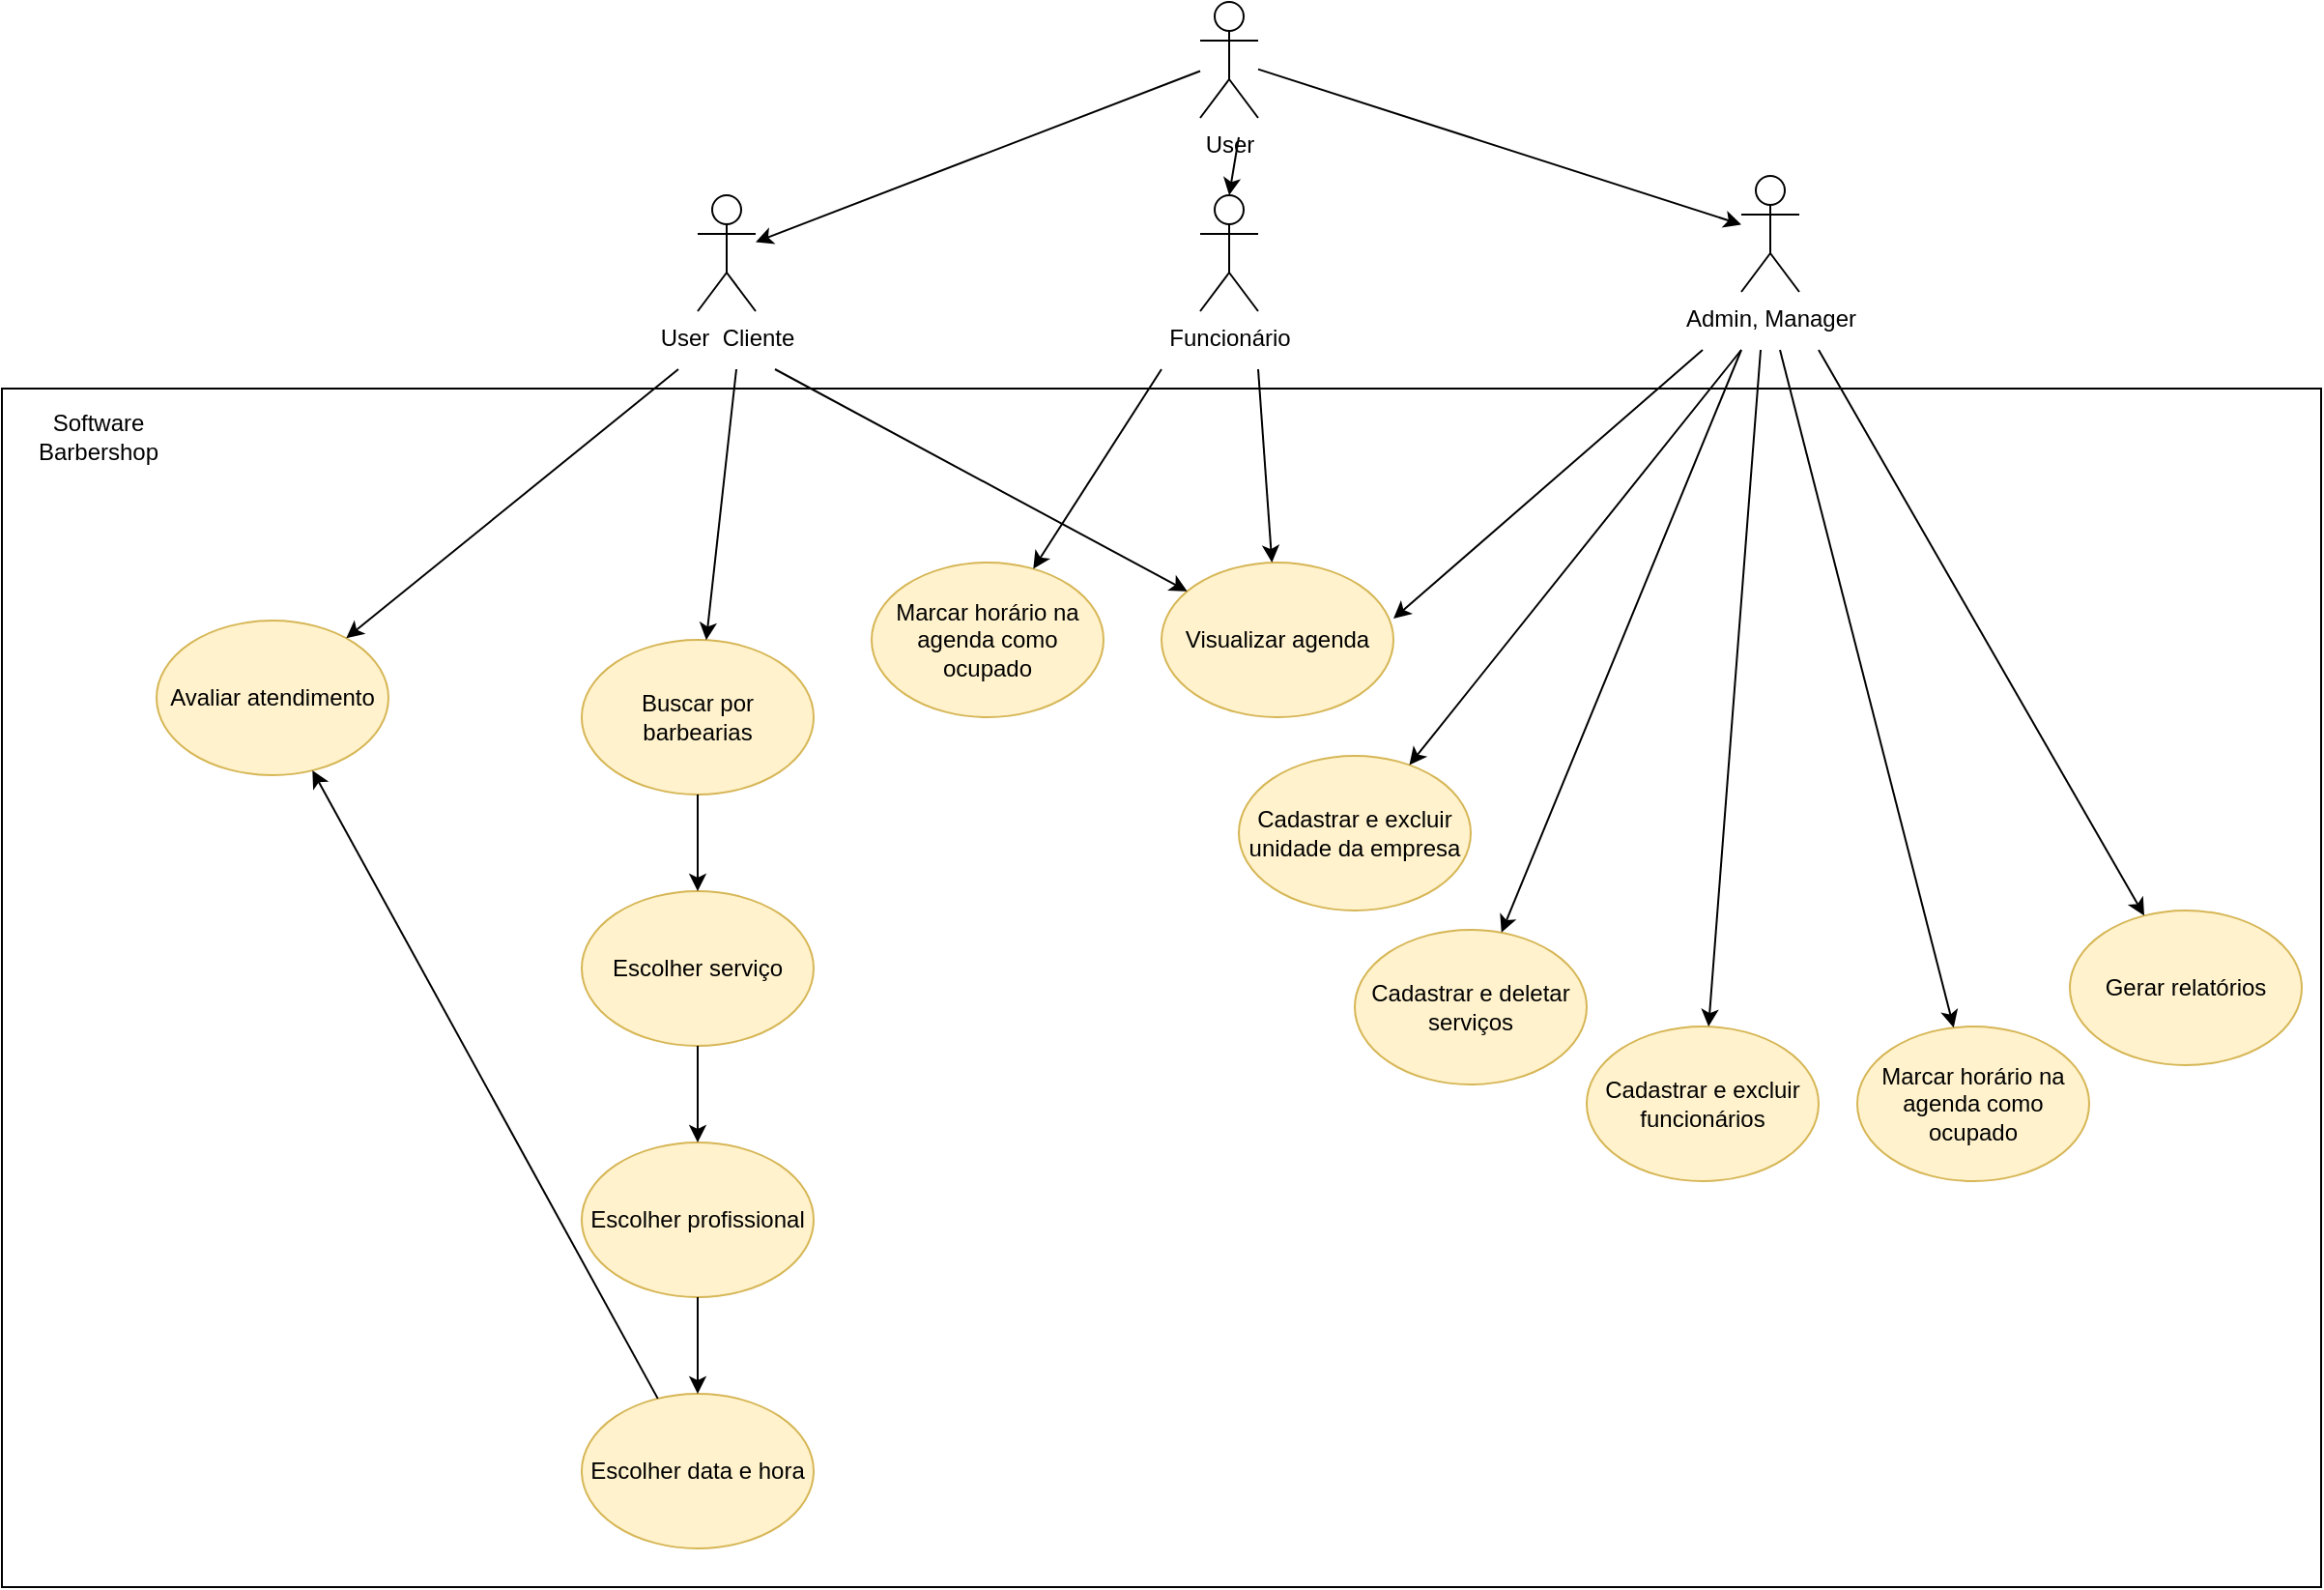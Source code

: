 <mxfile version="19.0.0" type="device"><diagram id="fTZKCbmYR-EqFly2R4K0" name="Page-1"><mxGraphModel dx="1896" dy="1048" grid="1" gridSize="10" guides="1" tooltips="1" connect="1" arrows="1" fold="1" page="1" pageScale="1" pageWidth="850" pageHeight="1100" math="0" shadow="0"><root><mxCell id="0"/><mxCell id="1" parent="0"/><mxCell id="efV8hMPTMawtQpk6yt2a-1" value="" style="rounded=0;whiteSpace=wrap;html=1;fillColor=none;" vertex="1" parent="1"><mxGeometry x="40" y="230" width="1200" height="620" as="geometry"/></mxCell><mxCell id="efV8hMPTMawtQpk6yt2a-2" value="User&amp;nbsp; Cliente" style="shape=umlActor;verticalLabelPosition=bottom;verticalAlign=top;html=1;outlineConnect=0;fillColor=none;" vertex="1" parent="1"><mxGeometry x="400" y="130" width="30" height="60" as="geometry"/></mxCell><mxCell id="efV8hMPTMawtQpk6yt2a-3" value="Admin, Manager" style="shape=umlActor;verticalLabelPosition=bottom;verticalAlign=top;html=1;outlineConnect=0;fillColor=none;" vertex="1" parent="1"><mxGeometry x="940" y="120" width="30" height="60" as="geometry"/></mxCell><mxCell id="efV8hMPTMawtQpk6yt2a-6" value="User" style="shape=umlActor;verticalLabelPosition=bottom;verticalAlign=top;html=1;outlineConnect=0;fillColor=none;" vertex="1" parent="1"><mxGeometry x="660" y="30" width="30" height="60" as="geometry"/></mxCell><mxCell id="efV8hMPTMawtQpk6yt2a-9" value="" style="endArrow=classic;html=1;rounded=0;" edge="1" parent="1" source="efV8hMPTMawtQpk6yt2a-6" target="efV8hMPTMawtQpk6yt2a-3"><mxGeometry width="50" height="50" relative="1" as="geometry"><mxPoint x="760" y="60" as="sourcePoint"/><mxPoint x="810" y="10" as="targetPoint"/></mxGeometry></mxCell><mxCell id="efV8hMPTMawtQpk6yt2a-10" value="" style="endArrow=classic;html=1;rounded=0;" edge="1" parent="1" source="efV8hMPTMawtQpk6yt2a-6" target="efV8hMPTMawtQpk6yt2a-2"><mxGeometry width="50" height="50" relative="1" as="geometry"><mxPoint x="550" y="70" as="sourcePoint"/><mxPoint x="600" y="20" as="targetPoint"/></mxGeometry></mxCell><mxCell id="efV8hMPTMawtQpk6yt2a-14" value="Funcionário" style="shape=umlActor;verticalLabelPosition=bottom;verticalAlign=top;html=1;outlineConnect=0;fillColor=none;" vertex="1" parent="1"><mxGeometry x="660" y="130" width="30" height="60" as="geometry"/></mxCell><mxCell id="efV8hMPTMawtQpk6yt2a-15" value="" style="endArrow=classic;html=1;rounded=0;entryX=0.5;entryY=0;entryDx=0;entryDy=0;entryPerimeter=0;" edge="1" parent="1" target="efV8hMPTMawtQpk6yt2a-14"><mxGeometry width="50" height="50" relative="1" as="geometry"><mxPoint x="680" y="100" as="sourcePoint"/><mxPoint x="800" y="110" as="targetPoint"/></mxGeometry></mxCell><mxCell id="efV8hMPTMawtQpk6yt2a-16" value="Software Barbershop" style="text;html=1;strokeColor=none;fillColor=none;align=center;verticalAlign=middle;whiteSpace=wrap;rounded=0;" vertex="1" parent="1"><mxGeometry x="60" y="240" width="60" height="30" as="geometry"/></mxCell><mxCell id="efV8hMPTMawtQpk6yt2a-24" value="Marcar horário na agenda como ocupado" style="ellipse;whiteSpace=wrap;html=1;fillColor=#fff2cc;strokeColor=#d6b656;" vertex="1" parent="1"><mxGeometry x="490" y="320" width="120" height="80" as="geometry"/></mxCell><mxCell id="efV8hMPTMawtQpk6yt2a-25" value="&lt;font color=&quot;#000000&quot;&gt;Visualizar agenda&lt;/font&gt;" style="ellipse;whiteSpace=wrap;html=1;fillColor=#fff2cc;strokeColor=#d6b656;" vertex="1" parent="1"><mxGeometry x="640" y="320" width="120" height="80" as="geometry"/></mxCell><mxCell id="efV8hMPTMawtQpk6yt2a-26" value="" style="endArrow=classic;html=1;rounded=0;fontColor=#000000;" edge="1" parent="1" target="efV8hMPTMawtQpk6yt2a-24"><mxGeometry width="50" height="50" relative="1" as="geometry"><mxPoint x="640" y="220" as="sourcePoint"/><mxPoint x="730" y="300" as="targetPoint"/></mxGeometry></mxCell><mxCell id="efV8hMPTMawtQpk6yt2a-27" value="" style="endArrow=classic;html=1;rounded=0;fontColor=#000000;" edge="1" parent="1" target="efV8hMPTMawtQpk6yt2a-25"><mxGeometry width="50" height="50" relative="1" as="geometry"><mxPoint x="690" y="220" as="sourcePoint"/><mxPoint x="770" y="290" as="targetPoint"/></mxGeometry></mxCell><mxCell id="efV8hMPTMawtQpk6yt2a-28" value="Cadastrar e deletar serviços" style="ellipse;whiteSpace=wrap;html=1;fillColor=#fff2cc;strokeColor=#d6b656;" vertex="1" parent="1"><mxGeometry x="740" y="510" width="120" height="80" as="geometry"/></mxCell><mxCell id="efV8hMPTMawtQpk6yt2a-29" value="Cadastrar e excluir funcionários" style="ellipse;whiteSpace=wrap;html=1;fillColor=#fff2cc;strokeColor=#d6b656;" vertex="1" parent="1"><mxGeometry x="860" y="560" width="120" height="80" as="geometry"/></mxCell><mxCell id="efV8hMPTMawtQpk6yt2a-30" value="Marcar horário na agenda como ocupado" style="ellipse;whiteSpace=wrap;html=1;fillColor=#fff2cc;strokeColor=#d6b656;" vertex="1" parent="1"><mxGeometry x="1000" y="560" width="120" height="80" as="geometry"/></mxCell><mxCell id="efV8hMPTMawtQpk6yt2a-31" value="Gerar relatórios" style="ellipse;whiteSpace=wrap;html=1;fillColor=#fff2cc;strokeColor=#d6b656;" vertex="1" parent="1"><mxGeometry x="1110" y="500" width="120" height="80" as="geometry"/></mxCell><mxCell id="efV8hMPTMawtQpk6yt2a-32" value="Cadastrar e excluir unidade da empresa" style="ellipse;whiteSpace=wrap;html=1;fillColor=#fff2cc;strokeColor=#d6b656;" vertex="1" parent="1"><mxGeometry x="680" y="420" width="120" height="80" as="geometry"/></mxCell><mxCell id="efV8hMPTMawtQpk6yt2a-33" value="" style="endArrow=classic;html=1;rounded=0;fontColor=#000000;entryX=1;entryY=0.363;entryDx=0;entryDy=0;entryPerimeter=0;" edge="1" parent="1" target="efV8hMPTMawtQpk6yt2a-25"><mxGeometry width="50" height="50" relative="1" as="geometry"><mxPoint x="920" y="210" as="sourcePoint"/><mxPoint x="1010" y="320" as="targetPoint"/></mxGeometry></mxCell><mxCell id="efV8hMPTMawtQpk6yt2a-34" value="" style="endArrow=classic;html=1;rounded=0;fontColor=#000000;" edge="1" parent="1" target="efV8hMPTMawtQpk6yt2a-32"><mxGeometry width="50" height="50" relative="1" as="geometry"><mxPoint x="940" y="210" as="sourcePoint"/><mxPoint x="980" y="420" as="targetPoint"/></mxGeometry></mxCell><mxCell id="efV8hMPTMawtQpk6yt2a-35" value="" style="endArrow=classic;html=1;rounded=0;fontColor=#000000;" edge="1" parent="1" target="efV8hMPTMawtQpk6yt2a-28"><mxGeometry width="50" height="50" relative="1" as="geometry"><mxPoint x="940" y="210" as="sourcePoint"/><mxPoint x="980" y="330" as="targetPoint"/></mxGeometry></mxCell><mxCell id="efV8hMPTMawtQpk6yt2a-36" value="" style="endArrow=classic;html=1;rounded=0;fontColor=#000000;" edge="1" parent="1" target="efV8hMPTMawtQpk6yt2a-29"><mxGeometry width="50" height="50" relative="1" as="geometry"><mxPoint x="950" y="210" as="sourcePoint"/><mxPoint x="1030" y="350" as="targetPoint"/></mxGeometry></mxCell><mxCell id="efV8hMPTMawtQpk6yt2a-37" value="" style="endArrow=classic;html=1;rounded=0;fontColor=#000000;" edge="1" parent="1" target="efV8hMPTMawtQpk6yt2a-30"><mxGeometry width="50" height="50" relative="1" as="geometry"><mxPoint x="960" y="210" as="sourcePoint"/><mxPoint x="1110" y="350" as="targetPoint"/></mxGeometry></mxCell><mxCell id="efV8hMPTMawtQpk6yt2a-38" value="" style="endArrow=classic;html=1;rounded=0;fontColor=#000000;" edge="1" parent="1" target="efV8hMPTMawtQpk6yt2a-31"><mxGeometry width="50" height="50" relative="1" as="geometry"><mxPoint x="980" y="210" as="sourcePoint"/><mxPoint x="1140" y="290" as="targetPoint"/></mxGeometry></mxCell><mxCell id="efV8hMPTMawtQpk6yt2a-39" value="Buscar por barbearias" style="ellipse;whiteSpace=wrap;html=1;fillColor=#fff2cc;strokeColor=#d6b656;" vertex="1" parent="1"><mxGeometry x="340" y="360" width="120" height="80" as="geometry"/></mxCell><mxCell id="efV8hMPTMawtQpk6yt2a-41" value="" style="endArrow=classic;html=1;rounded=0;fontColor=#000000;" edge="1" parent="1" target="efV8hMPTMawtQpk6yt2a-25"><mxGeometry width="50" height="50" relative="1" as="geometry"><mxPoint x="440" y="220" as="sourcePoint"/><mxPoint x="500" y="270" as="targetPoint"/></mxGeometry></mxCell><mxCell id="efV8hMPTMawtQpk6yt2a-42" value="" style="endArrow=classic;html=1;rounded=0;fontColor=#000000;" edge="1" parent="1" target="efV8hMPTMawtQpk6yt2a-39"><mxGeometry width="50" height="50" relative="1" as="geometry"><mxPoint x="420" y="220" as="sourcePoint"/><mxPoint x="370" y="320" as="targetPoint"/></mxGeometry></mxCell><mxCell id="efV8hMPTMawtQpk6yt2a-43" value="Avaliar atendimento" style="ellipse;whiteSpace=wrap;html=1;fillColor=#fff2cc;strokeColor=#d6b656;" vertex="1" parent="1"><mxGeometry x="120" y="350" width="120" height="80" as="geometry"/></mxCell><mxCell id="efV8hMPTMawtQpk6yt2a-44" value="" style="endArrow=classic;html=1;rounded=0;fontColor=#000000;" edge="1" parent="1" target="efV8hMPTMawtQpk6yt2a-43"><mxGeometry width="50" height="50" relative="1" as="geometry"><mxPoint x="390" y="220" as="sourcePoint"/><mxPoint x="320" y="360" as="targetPoint"/></mxGeometry></mxCell><mxCell id="efV8hMPTMawtQpk6yt2a-45" value="Escolher serviço" style="ellipse;whiteSpace=wrap;html=1;fillColor=#fff2cc;strokeColor=#d6b656;" vertex="1" parent="1"><mxGeometry x="340" y="490" width="120" height="80" as="geometry"/></mxCell><mxCell id="efV8hMPTMawtQpk6yt2a-46" value="Escolher profissional" style="ellipse;whiteSpace=wrap;html=1;fillColor=#fff2cc;strokeColor=#d6b656;" vertex="1" parent="1"><mxGeometry x="340" y="620" width="120" height="80" as="geometry"/></mxCell><mxCell id="efV8hMPTMawtQpk6yt2a-47" value="Escolher data e hora" style="ellipse;whiteSpace=wrap;html=1;fillColor=#fff2cc;strokeColor=#d6b656;" vertex="1" parent="1"><mxGeometry x="340" y="750" width="120" height="80" as="geometry"/></mxCell><mxCell id="efV8hMPTMawtQpk6yt2a-48" value="" style="endArrow=classic;html=1;rounded=0;fontColor=#000000;exitX=0.5;exitY=1;exitDx=0;exitDy=0;" edge="1" parent="1" source="efV8hMPTMawtQpk6yt2a-39" target="efV8hMPTMawtQpk6yt2a-45"><mxGeometry width="50" height="50" relative="1" as="geometry"><mxPoint x="610" y="580" as="sourcePoint"/><mxPoint x="660" y="530" as="targetPoint"/></mxGeometry></mxCell><mxCell id="efV8hMPTMawtQpk6yt2a-49" value="" style="endArrow=classic;html=1;rounded=0;fontColor=#000000;exitX=0.5;exitY=1;exitDx=0;exitDy=0;entryX=0.5;entryY=0;entryDx=0;entryDy=0;" edge="1" parent="1" source="efV8hMPTMawtQpk6yt2a-45" target="efV8hMPTMawtQpk6yt2a-46"><mxGeometry width="50" height="50" relative="1" as="geometry"><mxPoint x="630" y="730" as="sourcePoint"/><mxPoint x="680" y="680" as="targetPoint"/></mxGeometry></mxCell><mxCell id="efV8hMPTMawtQpk6yt2a-50" value="" style="endArrow=classic;html=1;rounded=0;fontColor=#000000;exitX=0.5;exitY=1;exitDx=0;exitDy=0;" edge="1" parent="1" source="efV8hMPTMawtQpk6yt2a-46" target="efV8hMPTMawtQpk6yt2a-47"><mxGeometry width="50" height="50" relative="1" as="geometry"><mxPoint x="600" y="810" as="sourcePoint"/><mxPoint x="650" y="760" as="targetPoint"/></mxGeometry></mxCell><mxCell id="efV8hMPTMawtQpk6yt2a-51" value="" style="endArrow=classic;html=1;rounded=0;fontColor=#000000;" edge="1" parent="1" source="efV8hMPTMawtQpk6yt2a-47" target="efV8hMPTMawtQpk6yt2a-43"><mxGeometry width="50" height="50" relative="1" as="geometry"><mxPoint x="240" y="690" as="sourcePoint"/><mxPoint x="290" y="640" as="targetPoint"/></mxGeometry></mxCell></root></mxGraphModel></diagram></mxfile>